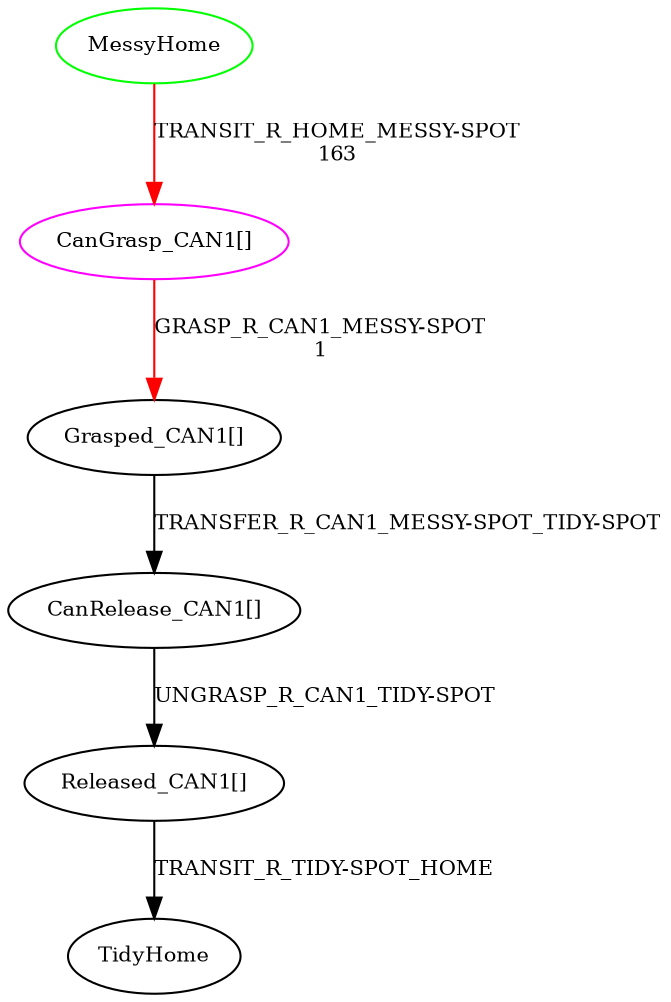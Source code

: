 digraph G {
0[label="MessyHome",fontsize="10",color="green"];
1[label="TidyHome",fontsize="10"];
2[label="CanGrasp_CAN1[]",fontsize="10",color="magenta"];
3[label="Grasped_CAN1[]",fontsize="10"];
4[label="CanRelease_CAN1[]",fontsize="10"];
5[label="Released_CAN1[]",fontsize="10"];
0->2 [label="TRANSIT_R_HOME_MESSY-SPOT\n163",fontsize="10",color="red"];
2->3 [label="GRASP_R_CAN1_MESSY-SPOT\n1",fontsize="10",color="red"];
3->4 [label="TRANSFER_R_CAN1_MESSY-SPOT_TIDY-SPOT",fontsize="10"];
4->5 [label="UNGRASP_R_CAN1_TIDY-SPOT",fontsize="10"];
5->1 [label="TRANSIT_R_TIDY-SPOT_HOME",fontsize="10"];
}
